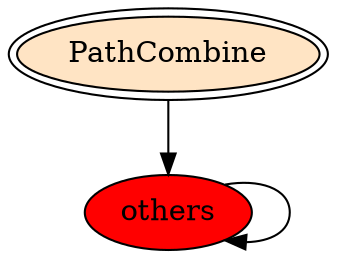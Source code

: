digraph "./REPORTS/6774/API_PER_CATEGORY/PathCombine.exe_824_Files and I_O (Local file system)_API_per_Category_Transition_Matrix" {
	PathCombine [label=PathCombine fillcolor=bisque peripheries=2 style=filled]
	others [label=others fillcolor=red style=filled]
	PathCombine -> others [label=""]
	others -> others [label=""]
}
